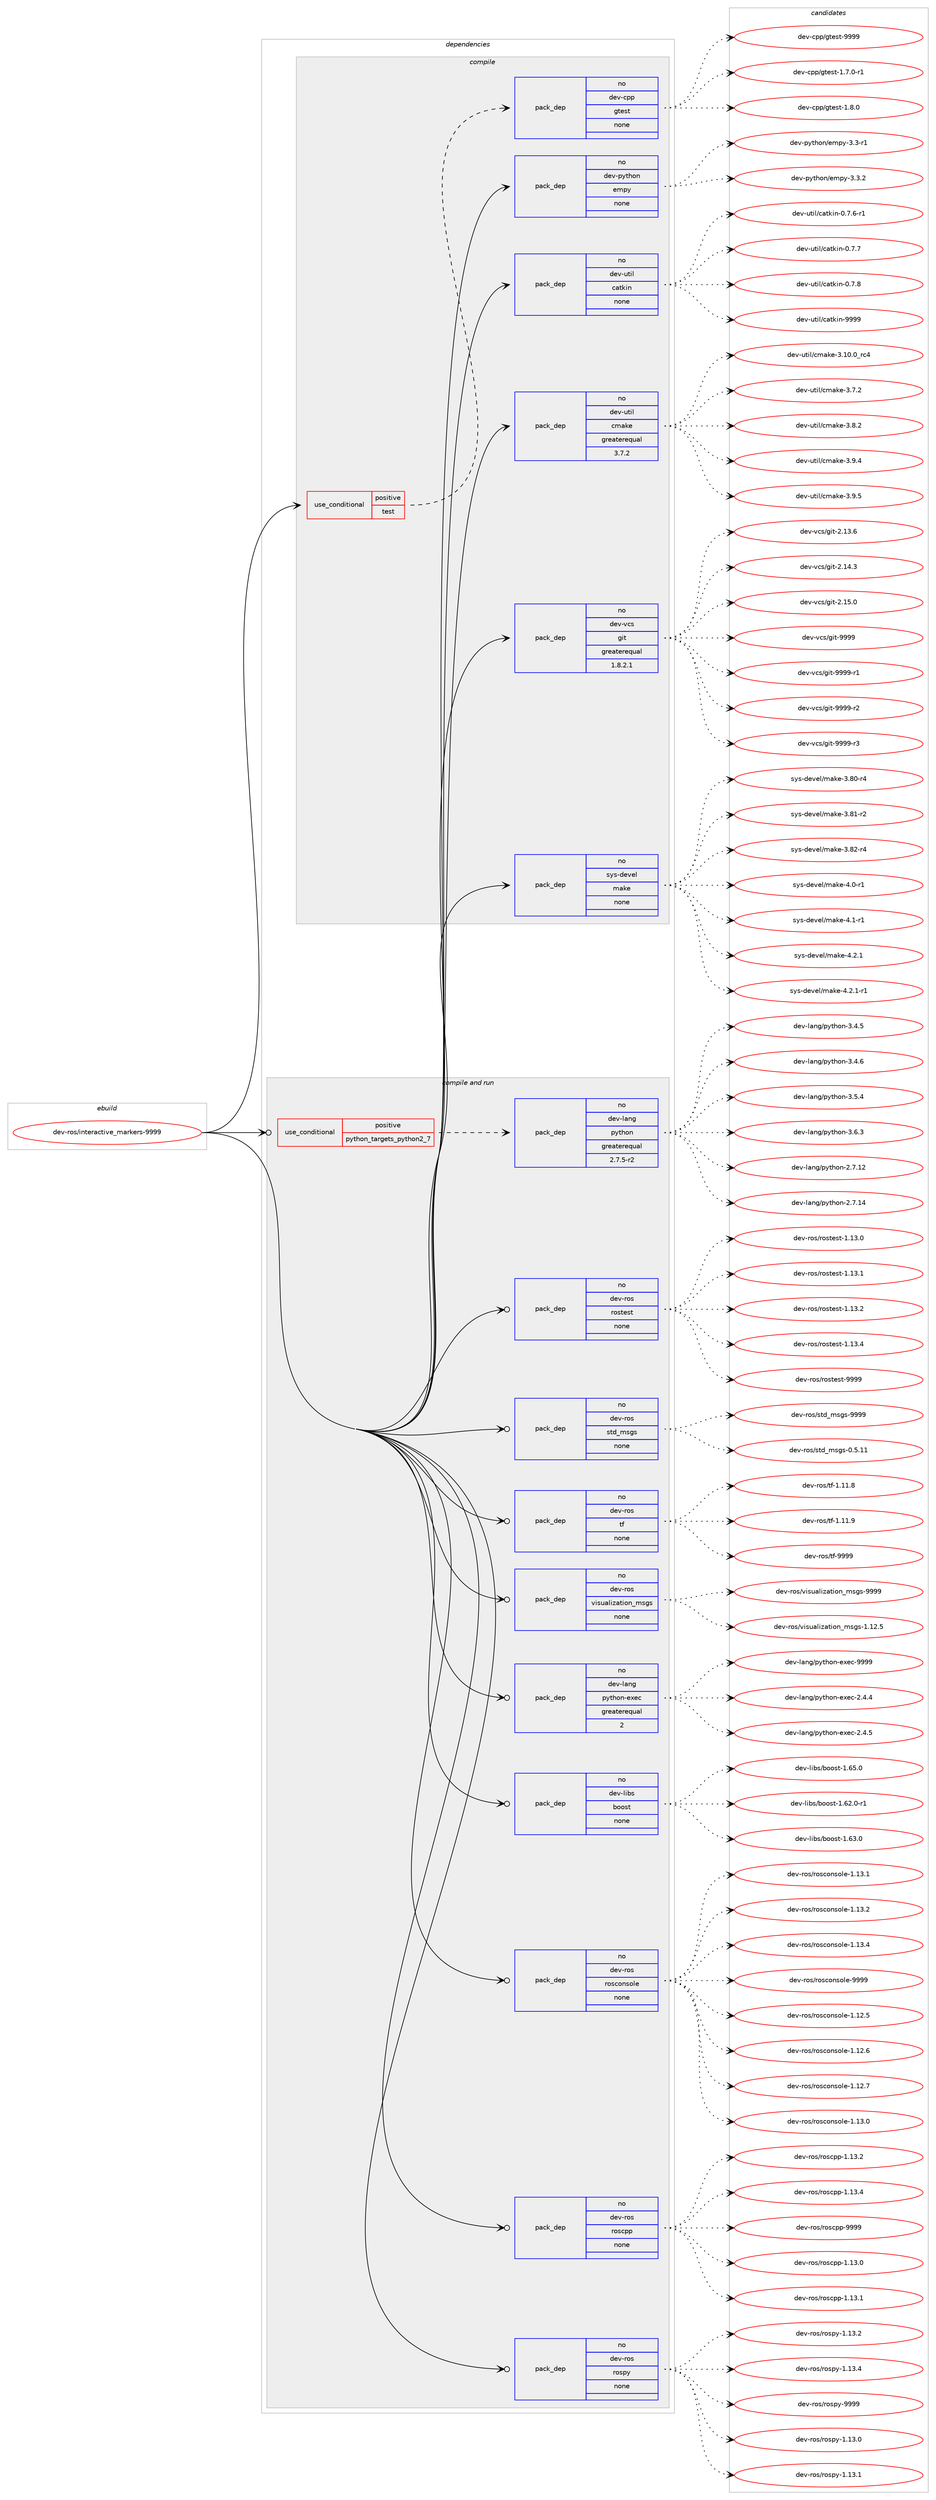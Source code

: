 digraph prolog {

# *************
# Graph options
# *************

newrank=true;
concentrate=true;
compound=true;
graph [rankdir=LR,fontname=Helvetica,fontsize=10,ranksep=1.5];#, ranksep=2.5, nodesep=0.2];
edge  [arrowhead=vee];
node  [fontname=Helvetica,fontsize=10];

# **********
# The ebuild
# **********

subgraph cluster_leftcol {
color=gray;
rank=same;
label=<<i>ebuild</i>>;
id [label="dev-ros/interactive_markers-9999", color=red, width=4, href="../dev-ros/interactive_markers-9999.svg"];
}

# ****************
# The dependencies
# ****************

subgraph cluster_midcol {
color=gray;
label=<<i>dependencies</i>>;
subgraph cluster_compile {
fillcolor="#eeeeee";
style=filled;
label=<<i>compile</i>>;
subgraph cond45551 {
dependency203101 [label=<<TABLE BORDER="0" CELLBORDER="1" CELLSPACING="0" CELLPADDING="4"><TR><TD ROWSPAN="3" CELLPADDING="10">use_conditional</TD></TR><TR><TD>positive</TD></TR><TR><TD>test</TD></TR></TABLE>>, shape=none, color=red];
subgraph pack153563 {
dependency203102 [label=<<TABLE BORDER="0" CELLBORDER="1" CELLSPACING="0" CELLPADDING="4" WIDTH="220"><TR><TD ROWSPAN="6" CELLPADDING="30">pack_dep</TD></TR><TR><TD WIDTH="110">no</TD></TR><TR><TD>dev-cpp</TD></TR><TR><TD>gtest</TD></TR><TR><TD>none</TD></TR><TR><TD></TD></TR></TABLE>>, shape=none, color=blue];
}
dependency203101:e -> dependency203102:w [weight=20,style="dashed",arrowhead="vee"];
}
id:e -> dependency203101:w [weight=20,style="solid",arrowhead="vee"];
subgraph pack153564 {
dependency203103 [label=<<TABLE BORDER="0" CELLBORDER="1" CELLSPACING="0" CELLPADDING="4" WIDTH="220"><TR><TD ROWSPAN="6" CELLPADDING="30">pack_dep</TD></TR><TR><TD WIDTH="110">no</TD></TR><TR><TD>dev-python</TD></TR><TR><TD>empy</TD></TR><TR><TD>none</TD></TR><TR><TD></TD></TR></TABLE>>, shape=none, color=blue];
}
id:e -> dependency203103:w [weight=20,style="solid",arrowhead="vee"];
subgraph pack153565 {
dependency203104 [label=<<TABLE BORDER="0" CELLBORDER="1" CELLSPACING="0" CELLPADDING="4" WIDTH="220"><TR><TD ROWSPAN="6" CELLPADDING="30">pack_dep</TD></TR><TR><TD WIDTH="110">no</TD></TR><TR><TD>dev-util</TD></TR><TR><TD>catkin</TD></TR><TR><TD>none</TD></TR><TR><TD></TD></TR></TABLE>>, shape=none, color=blue];
}
id:e -> dependency203104:w [weight=20,style="solid",arrowhead="vee"];
subgraph pack153566 {
dependency203105 [label=<<TABLE BORDER="0" CELLBORDER="1" CELLSPACING="0" CELLPADDING="4" WIDTH="220"><TR><TD ROWSPAN="6" CELLPADDING="30">pack_dep</TD></TR><TR><TD WIDTH="110">no</TD></TR><TR><TD>dev-util</TD></TR><TR><TD>cmake</TD></TR><TR><TD>greaterequal</TD></TR><TR><TD>3.7.2</TD></TR></TABLE>>, shape=none, color=blue];
}
id:e -> dependency203105:w [weight=20,style="solid",arrowhead="vee"];
subgraph pack153567 {
dependency203106 [label=<<TABLE BORDER="0" CELLBORDER="1" CELLSPACING="0" CELLPADDING="4" WIDTH="220"><TR><TD ROWSPAN="6" CELLPADDING="30">pack_dep</TD></TR><TR><TD WIDTH="110">no</TD></TR><TR><TD>dev-vcs</TD></TR><TR><TD>git</TD></TR><TR><TD>greaterequal</TD></TR><TR><TD>1.8.2.1</TD></TR></TABLE>>, shape=none, color=blue];
}
id:e -> dependency203106:w [weight=20,style="solid",arrowhead="vee"];
subgraph pack153568 {
dependency203107 [label=<<TABLE BORDER="0" CELLBORDER="1" CELLSPACING="0" CELLPADDING="4" WIDTH="220"><TR><TD ROWSPAN="6" CELLPADDING="30">pack_dep</TD></TR><TR><TD WIDTH="110">no</TD></TR><TR><TD>sys-devel</TD></TR><TR><TD>make</TD></TR><TR><TD>none</TD></TR><TR><TD></TD></TR></TABLE>>, shape=none, color=blue];
}
id:e -> dependency203107:w [weight=20,style="solid",arrowhead="vee"];
}
subgraph cluster_compileandrun {
fillcolor="#eeeeee";
style=filled;
label=<<i>compile and run</i>>;
subgraph cond45552 {
dependency203108 [label=<<TABLE BORDER="0" CELLBORDER="1" CELLSPACING="0" CELLPADDING="4"><TR><TD ROWSPAN="3" CELLPADDING="10">use_conditional</TD></TR><TR><TD>positive</TD></TR><TR><TD>python_targets_python2_7</TD></TR></TABLE>>, shape=none, color=red];
subgraph pack153569 {
dependency203109 [label=<<TABLE BORDER="0" CELLBORDER="1" CELLSPACING="0" CELLPADDING="4" WIDTH="220"><TR><TD ROWSPAN="6" CELLPADDING="30">pack_dep</TD></TR><TR><TD WIDTH="110">no</TD></TR><TR><TD>dev-lang</TD></TR><TR><TD>python</TD></TR><TR><TD>greaterequal</TD></TR><TR><TD>2.7.5-r2</TD></TR></TABLE>>, shape=none, color=blue];
}
dependency203108:e -> dependency203109:w [weight=20,style="dashed",arrowhead="vee"];
}
id:e -> dependency203108:w [weight=20,style="solid",arrowhead="odotvee"];
subgraph pack153570 {
dependency203110 [label=<<TABLE BORDER="0" CELLBORDER="1" CELLSPACING="0" CELLPADDING="4" WIDTH="220"><TR><TD ROWSPAN="6" CELLPADDING="30">pack_dep</TD></TR><TR><TD WIDTH="110">no</TD></TR><TR><TD>dev-lang</TD></TR><TR><TD>python-exec</TD></TR><TR><TD>greaterequal</TD></TR><TR><TD>2</TD></TR></TABLE>>, shape=none, color=blue];
}
id:e -> dependency203110:w [weight=20,style="solid",arrowhead="odotvee"];
subgraph pack153571 {
dependency203111 [label=<<TABLE BORDER="0" CELLBORDER="1" CELLSPACING="0" CELLPADDING="4" WIDTH="220"><TR><TD ROWSPAN="6" CELLPADDING="30">pack_dep</TD></TR><TR><TD WIDTH="110">no</TD></TR><TR><TD>dev-libs</TD></TR><TR><TD>boost</TD></TR><TR><TD>none</TD></TR><TR><TD></TD></TR></TABLE>>, shape=none, color=blue];
}
id:e -> dependency203111:w [weight=20,style="solid",arrowhead="odotvee"];
subgraph pack153572 {
dependency203112 [label=<<TABLE BORDER="0" CELLBORDER="1" CELLSPACING="0" CELLPADDING="4" WIDTH="220"><TR><TD ROWSPAN="6" CELLPADDING="30">pack_dep</TD></TR><TR><TD WIDTH="110">no</TD></TR><TR><TD>dev-ros</TD></TR><TR><TD>rosconsole</TD></TR><TR><TD>none</TD></TR><TR><TD></TD></TR></TABLE>>, shape=none, color=blue];
}
id:e -> dependency203112:w [weight=20,style="solid",arrowhead="odotvee"];
subgraph pack153573 {
dependency203113 [label=<<TABLE BORDER="0" CELLBORDER="1" CELLSPACING="0" CELLPADDING="4" WIDTH="220"><TR><TD ROWSPAN="6" CELLPADDING="30">pack_dep</TD></TR><TR><TD WIDTH="110">no</TD></TR><TR><TD>dev-ros</TD></TR><TR><TD>roscpp</TD></TR><TR><TD>none</TD></TR><TR><TD></TD></TR></TABLE>>, shape=none, color=blue];
}
id:e -> dependency203113:w [weight=20,style="solid",arrowhead="odotvee"];
subgraph pack153574 {
dependency203114 [label=<<TABLE BORDER="0" CELLBORDER="1" CELLSPACING="0" CELLPADDING="4" WIDTH="220"><TR><TD ROWSPAN="6" CELLPADDING="30">pack_dep</TD></TR><TR><TD WIDTH="110">no</TD></TR><TR><TD>dev-ros</TD></TR><TR><TD>rospy</TD></TR><TR><TD>none</TD></TR><TR><TD></TD></TR></TABLE>>, shape=none, color=blue];
}
id:e -> dependency203114:w [weight=20,style="solid",arrowhead="odotvee"];
subgraph pack153575 {
dependency203115 [label=<<TABLE BORDER="0" CELLBORDER="1" CELLSPACING="0" CELLPADDING="4" WIDTH="220"><TR><TD ROWSPAN="6" CELLPADDING="30">pack_dep</TD></TR><TR><TD WIDTH="110">no</TD></TR><TR><TD>dev-ros</TD></TR><TR><TD>rostest</TD></TR><TR><TD>none</TD></TR><TR><TD></TD></TR></TABLE>>, shape=none, color=blue];
}
id:e -> dependency203115:w [weight=20,style="solid",arrowhead="odotvee"];
subgraph pack153576 {
dependency203116 [label=<<TABLE BORDER="0" CELLBORDER="1" CELLSPACING="0" CELLPADDING="4" WIDTH="220"><TR><TD ROWSPAN="6" CELLPADDING="30">pack_dep</TD></TR><TR><TD WIDTH="110">no</TD></TR><TR><TD>dev-ros</TD></TR><TR><TD>std_msgs</TD></TR><TR><TD>none</TD></TR><TR><TD></TD></TR></TABLE>>, shape=none, color=blue];
}
id:e -> dependency203116:w [weight=20,style="solid",arrowhead="odotvee"];
subgraph pack153577 {
dependency203117 [label=<<TABLE BORDER="0" CELLBORDER="1" CELLSPACING="0" CELLPADDING="4" WIDTH="220"><TR><TD ROWSPAN="6" CELLPADDING="30">pack_dep</TD></TR><TR><TD WIDTH="110">no</TD></TR><TR><TD>dev-ros</TD></TR><TR><TD>tf</TD></TR><TR><TD>none</TD></TR><TR><TD></TD></TR></TABLE>>, shape=none, color=blue];
}
id:e -> dependency203117:w [weight=20,style="solid",arrowhead="odotvee"];
subgraph pack153578 {
dependency203118 [label=<<TABLE BORDER="0" CELLBORDER="1" CELLSPACING="0" CELLPADDING="4" WIDTH="220"><TR><TD ROWSPAN="6" CELLPADDING="30">pack_dep</TD></TR><TR><TD WIDTH="110">no</TD></TR><TR><TD>dev-ros</TD></TR><TR><TD>visualization_msgs</TD></TR><TR><TD>none</TD></TR><TR><TD></TD></TR></TABLE>>, shape=none, color=blue];
}
id:e -> dependency203118:w [weight=20,style="solid",arrowhead="odotvee"];
}
subgraph cluster_run {
fillcolor="#eeeeee";
style=filled;
label=<<i>run</i>>;
}
}

# **************
# The candidates
# **************

subgraph cluster_choices {
rank=same;
color=gray;
label=<<i>candidates</i>>;

subgraph choice153563 {
color=black;
nodesep=1;
choice1001011184599112112471031161011151164549465546484511449 [label="dev-cpp/gtest-1.7.0-r1", color=red, width=4,href="../dev-cpp/gtest-1.7.0-r1.svg"];
choice100101118459911211247103116101115116454946564648 [label="dev-cpp/gtest-1.8.0", color=red, width=4,href="../dev-cpp/gtest-1.8.0.svg"];
choice1001011184599112112471031161011151164557575757 [label="dev-cpp/gtest-9999", color=red, width=4,href="../dev-cpp/gtest-9999.svg"];
dependency203102:e -> choice1001011184599112112471031161011151164549465546484511449:w [style=dotted,weight="100"];
dependency203102:e -> choice100101118459911211247103116101115116454946564648:w [style=dotted,weight="100"];
dependency203102:e -> choice1001011184599112112471031161011151164557575757:w [style=dotted,weight="100"];
}
subgraph choice153564 {
color=black;
nodesep=1;
choice1001011184511212111610411111047101109112121455146514511449 [label="dev-python/empy-3.3-r1", color=red, width=4,href="../dev-python/empy-3.3-r1.svg"];
choice1001011184511212111610411111047101109112121455146514650 [label="dev-python/empy-3.3.2", color=red, width=4,href="../dev-python/empy-3.3.2.svg"];
dependency203103:e -> choice1001011184511212111610411111047101109112121455146514511449:w [style=dotted,weight="100"];
dependency203103:e -> choice1001011184511212111610411111047101109112121455146514650:w [style=dotted,weight="100"];
}
subgraph choice153565 {
color=black;
nodesep=1;
choice100101118451171161051084799971161071051104548465546544511449 [label="dev-util/catkin-0.7.6-r1", color=red, width=4,href="../dev-util/catkin-0.7.6-r1.svg"];
choice10010111845117116105108479997116107105110454846554655 [label="dev-util/catkin-0.7.7", color=red, width=4,href="../dev-util/catkin-0.7.7.svg"];
choice10010111845117116105108479997116107105110454846554656 [label="dev-util/catkin-0.7.8", color=red, width=4,href="../dev-util/catkin-0.7.8.svg"];
choice100101118451171161051084799971161071051104557575757 [label="dev-util/catkin-9999", color=red, width=4,href="../dev-util/catkin-9999.svg"];
dependency203104:e -> choice100101118451171161051084799971161071051104548465546544511449:w [style=dotted,weight="100"];
dependency203104:e -> choice10010111845117116105108479997116107105110454846554655:w [style=dotted,weight="100"];
dependency203104:e -> choice10010111845117116105108479997116107105110454846554656:w [style=dotted,weight="100"];
dependency203104:e -> choice100101118451171161051084799971161071051104557575757:w [style=dotted,weight="100"];
}
subgraph choice153566 {
color=black;
nodesep=1;
choice1001011184511711610510847991099710710145514649484648951149952 [label="dev-util/cmake-3.10.0_rc4", color=red, width=4,href="../dev-util/cmake-3.10.0_rc4.svg"];
choice10010111845117116105108479910997107101455146554650 [label="dev-util/cmake-3.7.2", color=red, width=4,href="../dev-util/cmake-3.7.2.svg"];
choice10010111845117116105108479910997107101455146564650 [label="dev-util/cmake-3.8.2", color=red, width=4,href="../dev-util/cmake-3.8.2.svg"];
choice10010111845117116105108479910997107101455146574652 [label="dev-util/cmake-3.9.4", color=red, width=4,href="../dev-util/cmake-3.9.4.svg"];
choice10010111845117116105108479910997107101455146574653 [label="dev-util/cmake-3.9.5", color=red, width=4,href="../dev-util/cmake-3.9.5.svg"];
dependency203105:e -> choice1001011184511711610510847991099710710145514649484648951149952:w [style=dotted,weight="100"];
dependency203105:e -> choice10010111845117116105108479910997107101455146554650:w [style=dotted,weight="100"];
dependency203105:e -> choice10010111845117116105108479910997107101455146564650:w [style=dotted,weight="100"];
dependency203105:e -> choice10010111845117116105108479910997107101455146574652:w [style=dotted,weight="100"];
dependency203105:e -> choice10010111845117116105108479910997107101455146574653:w [style=dotted,weight="100"];
}
subgraph choice153567 {
color=black;
nodesep=1;
choice10010111845118991154710310511645504649514654 [label="dev-vcs/git-2.13.6", color=red, width=4,href="../dev-vcs/git-2.13.6.svg"];
choice10010111845118991154710310511645504649524651 [label="dev-vcs/git-2.14.3", color=red, width=4,href="../dev-vcs/git-2.14.3.svg"];
choice10010111845118991154710310511645504649534648 [label="dev-vcs/git-2.15.0", color=red, width=4,href="../dev-vcs/git-2.15.0.svg"];
choice1001011184511899115471031051164557575757 [label="dev-vcs/git-9999", color=red, width=4,href="../dev-vcs/git-9999.svg"];
choice10010111845118991154710310511645575757574511449 [label="dev-vcs/git-9999-r1", color=red, width=4,href="../dev-vcs/git-9999-r1.svg"];
choice10010111845118991154710310511645575757574511450 [label="dev-vcs/git-9999-r2", color=red, width=4,href="../dev-vcs/git-9999-r2.svg"];
choice10010111845118991154710310511645575757574511451 [label="dev-vcs/git-9999-r3", color=red, width=4,href="../dev-vcs/git-9999-r3.svg"];
dependency203106:e -> choice10010111845118991154710310511645504649514654:w [style=dotted,weight="100"];
dependency203106:e -> choice10010111845118991154710310511645504649524651:w [style=dotted,weight="100"];
dependency203106:e -> choice10010111845118991154710310511645504649534648:w [style=dotted,weight="100"];
dependency203106:e -> choice1001011184511899115471031051164557575757:w [style=dotted,weight="100"];
dependency203106:e -> choice10010111845118991154710310511645575757574511449:w [style=dotted,weight="100"];
dependency203106:e -> choice10010111845118991154710310511645575757574511450:w [style=dotted,weight="100"];
dependency203106:e -> choice10010111845118991154710310511645575757574511451:w [style=dotted,weight="100"];
}
subgraph choice153568 {
color=black;
nodesep=1;
choice11512111545100101118101108471099710710145514656484511452 [label="sys-devel/make-3.80-r4", color=red, width=4,href="../sys-devel/make-3.80-r4.svg"];
choice11512111545100101118101108471099710710145514656494511450 [label="sys-devel/make-3.81-r2", color=red, width=4,href="../sys-devel/make-3.81-r2.svg"];
choice11512111545100101118101108471099710710145514656504511452 [label="sys-devel/make-3.82-r4", color=red, width=4,href="../sys-devel/make-3.82-r4.svg"];
choice115121115451001011181011084710997107101455246484511449 [label="sys-devel/make-4.0-r1", color=red, width=4,href="../sys-devel/make-4.0-r1.svg"];
choice115121115451001011181011084710997107101455246494511449 [label="sys-devel/make-4.1-r1", color=red, width=4,href="../sys-devel/make-4.1-r1.svg"];
choice115121115451001011181011084710997107101455246504649 [label="sys-devel/make-4.2.1", color=red, width=4,href="../sys-devel/make-4.2.1.svg"];
choice1151211154510010111810110847109971071014552465046494511449 [label="sys-devel/make-4.2.1-r1", color=red, width=4,href="../sys-devel/make-4.2.1-r1.svg"];
dependency203107:e -> choice11512111545100101118101108471099710710145514656484511452:w [style=dotted,weight="100"];
dependency203107:e -> choice11512111545100101118101108471099710710145514656494511450:w [style=dotted,weight="100"];
dependency203107:e -> choice11512111545100101118101108471099710710145514656504511452:w [style=dotted,weight="100"];
dependency203107:e -> choice115121115451001011181011084710997107101455246484511449:w [style=dotted,weight="100"];
dependency203107:e -> choice115121115451001011181011084710997107101455246494511449:w [style=dotted,weight="100"];
dependency203107:e -> choice115121115451001011181011084710997107101455246504649:w [style=dotted,weight="100"];
dependency203107:e -> choice1151211154510010111810110847109971071014552465046494511449:w [style=dotted,weight="100"];
}
subgraph choice153569 {
color=black;
nodesep=1;
choice10010111845108971101034711212111610411111045504655464950 [label="dev-lang/python-2.7.12", color=red, width=4,href="../dev-lang/python-2.7.12.svg"];
choice10010111845108971101034711212111610411111045504655464952 [label="dev-lang/python-2.7.14", color=red, width=4,href="../dev-lang/python-2.7.14.svg"];
choice100101118451089711010347112121116104111110455146524653 [label="dev-lang/python-3.4.5", color=red, width=4,href="../dev-lang/python-3.4.5.svg"];
choice100101118451089711010347112121116104111110455146524654 [label="dev-lang/python-3.4.6", color=red, width=4,href="../dev-lang/python-3.4.6.svg"];
choice100101118451089711010347112121116104111110455146534652 [label="dev-lang/python-3.5.4", color=red, width=4,href="../dev-lang/python-3.5.4.svg"];
choice100101118451089711010347112121116104111110455146544651 [label="dev-lang/python-3.6.3", color=red, width=4,href="../dev-lang/python-3.6.3.svg"];
dependency203109:e -> choice10010111845108971101034711212111610411111045504655464950:w [style=dotted,weight="100"];
dependency203109:e -> choice10010111845108971101034711212111610411111045504655464952:w [style=dotted,weight="100"];
dependency203109:e -> choice100101118451089711010347112121116104111110455146524653:w [style=dotted,weight="100"];
dependency203109:e -> choice100101118451089711010347112121116104111110455146524654:w [style=dotted,weight="100"];
dependency203109:e -> choice100101118451089711010347112121116104111110455146534652:w [style=dotted,weight="100"];
dependency203109:e -> choice100101118451089711010347112121116104111110455146544651:w [style=dotted,weight="100"];
}
subgraph choice153570 {
color=black;
nodesep=1;
choice1001011184510897110103471121211161041111104510112010199455046524652 [label="dev-lang/python-exec-2.4.4", color=red, width=4,href="../dev-lang/python-exec-2.4.4.svg"];
choice1001011184510897110103471121211161041111104510112010199455046524653 [label="dev-lang/python-exec-2.4.5", color=red, width=4,href="../dev-lang/python-exec-2.4.5.svg"];
choice10010111845108971101034711212111610411111045101120101994557575757 [label="dev-lang/python-exec-9999", color=red, width=4,href="../dev-lang/python-exec-9999.svg"];
dependency203110:e -> choice1001011184510897110103471121211161041111104510112010199455046524652:w [style=dotted,weight="100"];
dependency203110:e -> choice1001011184510897110103471121211161041111104510112010199455046524653:w [style=dotted,weight="100"];
dependency203110:e -> choice10010111845108971101034711212111610411111045101120101994557575757:w [style=dotted,weight="100"];
}
subgraph choice153571 {
color=black;
nodesep=1;
choice10010111845108105981154798111111115116454946545046484511449 [label="dev-libs/boost-1.62.0-r1", color=red, width=4,href="../dev-libs/boost-1.62.0-r1.svg"];
choice1001011184510810598115479811111111511645494654514648 [label="dev-libs/boost-1.63.0", color=red, width=4,href="../dev-libs/boost-1.63.0.svg"];
choice1001011184510810598115479811111111511645494654534648 [label="dev-libs/boost-1.65.0", color=red, width=4,href="../dev-libs/boost-1.65.0.svg"];
dependency203111:e -> choice10010111845108105981154798111111115116454946545046484511449:w [style=dotted,weight="100"];
dependency203111:e -> choice1001011184510810598115479811111111511645494654514648:w [style=dotted,weight="100"];
dependency203111:e -> choice1001011184510810598115479811111111511645494654534648:w [style=dotted,weight="100"];
}
subgraph choice153572 {
color=black;
nodesep=1;
choice10010111845114111115471141111159911111011511110810145494649504653 [label="dev-ros/rosconsole-1.12.5", color=red, width=4,href="../dev-ros/rosconsole-1.12.5.svg"];
choice10010111845114111115471141111159911111011511110810145494649504654 [label="dev-ros/rosconsole-1.12.6", color=red, width=4,href="../dev-ros/rosconsole-1.12.6.svg"];
choice10010111845114111115471141111159911111011511110810145494649504655 [label="dev-ros/rosconsole-1.12.7", color=red, width=4,href="../dev-ros/rosconsole-1.12.7.svg"];
choice10010111845114111115471141111159911111011511110810145494649514648 [label="dev-ros/rosconsole-1.13.0", color=red, width=4,href="../dev-ros/rosconsole-1.13.0.svg"];
choice10010111845114111115471141111159911111011511110810145494649514649 [label="dev-ros/rosconsole-1.13.1", color=red, width=4,href="../dev-ros/rosconsole-1.13.1.svg"];
choice10010111845114111115471141111159911111011511110810145494649514650 [label="dev-ros/rosconsole-1.13.2", color=red, width=4,href="../dev-ros/rosconsole-1.13.2.svg"];
choice10010111845114111115471141111159911111011511110810145494649514652 [label="dev-ros/rosconsole-1.13.4", color=red, width=4,href="../dev-ros/rosconsole-1.13.4.svg"];
choice1001011184511411111547114111115991111101151111081014557575757 [label="dev-ros/rosconsole-9999", color=red, width=4,href="../dev-ros/rosconsole-9999.svg"];
dependency203112:e -> choice10010111845114111115471141111159911111011511110810145494649504653:w [style=dotted,weight="100"];
dependency203112:e -> choice10010111845114111115471141111159911111011511110810145494649504654:w [style=dotted,weight="100"];
dependency203112:e -> choice10010111845114111115471141111159911111011511110810145494649504655:w [style=dotted,weight="100"];
dependency203112:e -> choice10010111845114111115471141111159911111011511110810145494649514648:w [style=dotted,weight="100"];
dependency203112:e -> choice10010111845114111115471141111159911111011511110810145494649514649:w [style=dotted,weight="100"];
dependency203112:e -> choice10010111845114111115471141111159911111011511110810145494649514650:w [style=dotted,weight="100"];
dependency203112:e -> choice10010111845114111115471141111159911111011511110810145494649514652:w [style=dotted,weight="100"];
dependency203112:e -> choice1001011184511411111547114111115991111101151111081014557575757:w [style=dotted,weight="100"];
}
subgraph choice153573 {
color=black;
nodesep=1;
choice10010111845114111115471141111159911211245494649514648 [label="dev-ros/roscpp-1.13.0", color=red, width=4,href="../dev-ros/roscpp-1.13.0.svg"];
choice10010111845114111115471141111159911211245494649514649 [label="dev-ros/roscpp-1.13.1", color=red, width=4,href="../dev-ros/roscpp-1.13.1.svg"];
choice10010111845114111115471141111159911211245494649514650 [label="dev-ros/roscpp-1.13.2", color=red, width=4,href="../dev-ros/roscpp-1.13.2.svg"];
choice10010111845114111115471141111159911211245494649514652 [label="dev-ros/roscpp-1.13.4", color=red, width=4,href="../dev-ros/roscpp-1.13.4.svg"];
choice1001011184511411111547114111115991121124557575757 [label="dev-ros/roscpp-9999", color=red, width=4,href="../dev-ros/roscpp-9999.svg"];
dependency203113:e -> choice10010111845114111115471141111159911211245494649514648:w [style=dotted,weight="100"];
dependency203113:e -> choice10010111845114111115471141111159911211245494649514649:w [style=dotted,weight="100"];
dependency203113:e -> choice10010111845114111115471141111159911211245494649514650:w [style=dotted,weight="100"];
dependency203113:e -> choice10010111845114111115471141111159911211245494649514652:w [style=dotted,weight="100"];
dependency203113:e -> choice1001011184511411111547114111115991121124557575757:w [style=dotted,weight="100"];
}
subgraph choice153574 {
color=black;
nodesep=1;
choice100101118451141111154711411111511212145494649514648 [label="dev-ros/rospy-1.13.0", color=red, width=4,href="../dev-ros/rospy-1.13.0.svg"];
choice100101118451141111154711411111511212145494649514649 [label="dev-ros/rospy-1.13.1", color=red, width=4,href="../dev-ros/rospy-1.13.1.svg"];
choice100101118451141111154711411111511212145494649514650 [label="dev-ros/rospy-1.13.2", color=red, width=4,href="../dev-ros/rospy-1.13.2.svg"];
choice100101118451141111154711411111511212145494649514652 [label="dev-ros/rospy-1.13.4", color=red, width=4,href="../dev-ros/rospy-1.13.4.svg"];
choice10010111845114111115471141111151121214557575757 [label="dev-ros/rospy-9999", color=red, width=4,href="../dev-ros/rospy-9999.svg"];
dependency203114:e -> choice100101118451141111154711411111511212145494649514648:w [style=dotted,weight="100"];
dependency203114:e -> choice100101118451141111154711411111511212145494649514649:w [style=dotted,weight="100"];
dependency203114:e -> choice100101118451141111154711411111511212145494649514650:w [style=dotted,weight="100"];
dependency203114:e -> choice100101118451141111154711411111511212145494649514652:w [style=dotted,weight="100"];
dependency203114:e -> choice10010111845114111115471141111151121214557575757:w [style=dotted,weight="100"];
}
subgraph choice153575 {
color=black;
nodesep=1;
choice100101118451141111154711411111511610111511645494649514648 [label="dev-ros/rostest-1.13.0", color=red, width=4,href="../dev-ros/rostest-1.13.0.svg"];
choice100101118451141111154711411111511610111511645494649514649 [label="dev-ros/rostest-1.13.1", color=red, width=4,href="../dev-ros/rostest-1.13.1.svg"];
choice100101118451141111154711411111511610111511645494649514650 [label="dev-ros/rostest-1.13.2", color=red, width=4,href="../dev-ros/rostest-1.13.2.svg"];
choice100101118451141111154711411111511610111511645494649514652 [label="dev-ros/rostest-1.13.4", color=red, width=4,href="../dev-ros/rostest-1.13.4.svg"];
choice10010111845114111115471141111151161011151164557575757 [label="dev-ros/rostest-9999", color=red, width=4,href="../dev-ros/rostest-9999.svg"];
dependency203115:e -> choice100101118451141111154711411111511610111511645494649514648:w [style=dotted,weight="100"];
dependency203115:e -> choice100101118451141111154711411111511610111511645494649514649:w [style=dotted,weight="100"];
dependency203115:e -> choice100101118451141111154711411111511610111511645494649514650:w [style=dotted,weight="100"];
dependency203115:e -> choice100101118451141111154711411111511610111511645494649514652:w [style=dotted,weight="100"];
dependency203115:e -> choice10010111845114111115471141111151161011151164557575757:w [style=dotted,weight="100"];
}
subgraph choice153576 {
color=black;
nodesep=1;
choice10010111845114111115471151161009510911510311545484653464949 [label="dev-ros/std_msgs-0.5.11", color=red, width=4,href="../dev-ros/std_msgs-0.5.11.svg"];
choice1001011184511411111547115116100951091151031154557575757 [label="dev-ros/std_msgs-9999", color=red, width=4,href="../dev-ros/std_msgs-9999.svg"];
dependency203116:e -> choice10010111845114111115471151161009510911510311545484653464949:w [style=dotted,weight="100"];
dependency203116:e -> choice1001011184511411111547115116100951091151031154557575757:w [style=dotted,weight="100"];
}
subgraph choice153577 {
color=black;
nodesep=1;
choice100101118451141111154711610245494649494656 [label="dev-ros/tf-1.11.8", color=red, width=4,href="../dev-ros/tf-1.11.8.svg"];
choice100101118451141111154711610245494649494657 [label="dev-ros/tf-1.11.9", color=red, width=4,href="../dev-ros/tf-1.11.9.svg"];
choice10010111845114111115471161024557575757 [label="dev-ros/tf-9999", color=red, width=4,href="../dev-ros/tf-9999.svg"];
dependency203117:e -> choice100101118451141111154711610245494649494656:w [style=dotted,weight="100"];
dependency203117:e -> choice100101118451141111154711610245494649494657:w [style=dotted,weight="100"];
dependency203117:e -> choice10010111845114111115471161024557575757:w [style=dotted,weight="100"];
}
subgraph choice153578 {
color=black;
nodesep=1;
choice100101118451141111154711810511511797108105122971161051111109510911510311545494649504653 [label="dev-ros/visualization_msgs-1.12.5", color=red, width=4,href="../dev-ros/visualization_msgs-1.12.5.svg"];
choice10010111845114111115471181051151179710810512297116105111110951091151031154557575757 [label="dev-ros/visualization_msgs-9999", color=red, width=4,href="../dev-ros/visualization_msgs-9999.svg"];
dependency203118:e -> choice100101118451141111154711810511511797108105122971161051111109510911510311545494649504653:w [style=dotted,weight="100"];
dependency203118:e -> choice10010111845114111115471181051151179710810512297116105111110951091151031154557575757:w [style=dotted,weight="100"];
}
}

}
